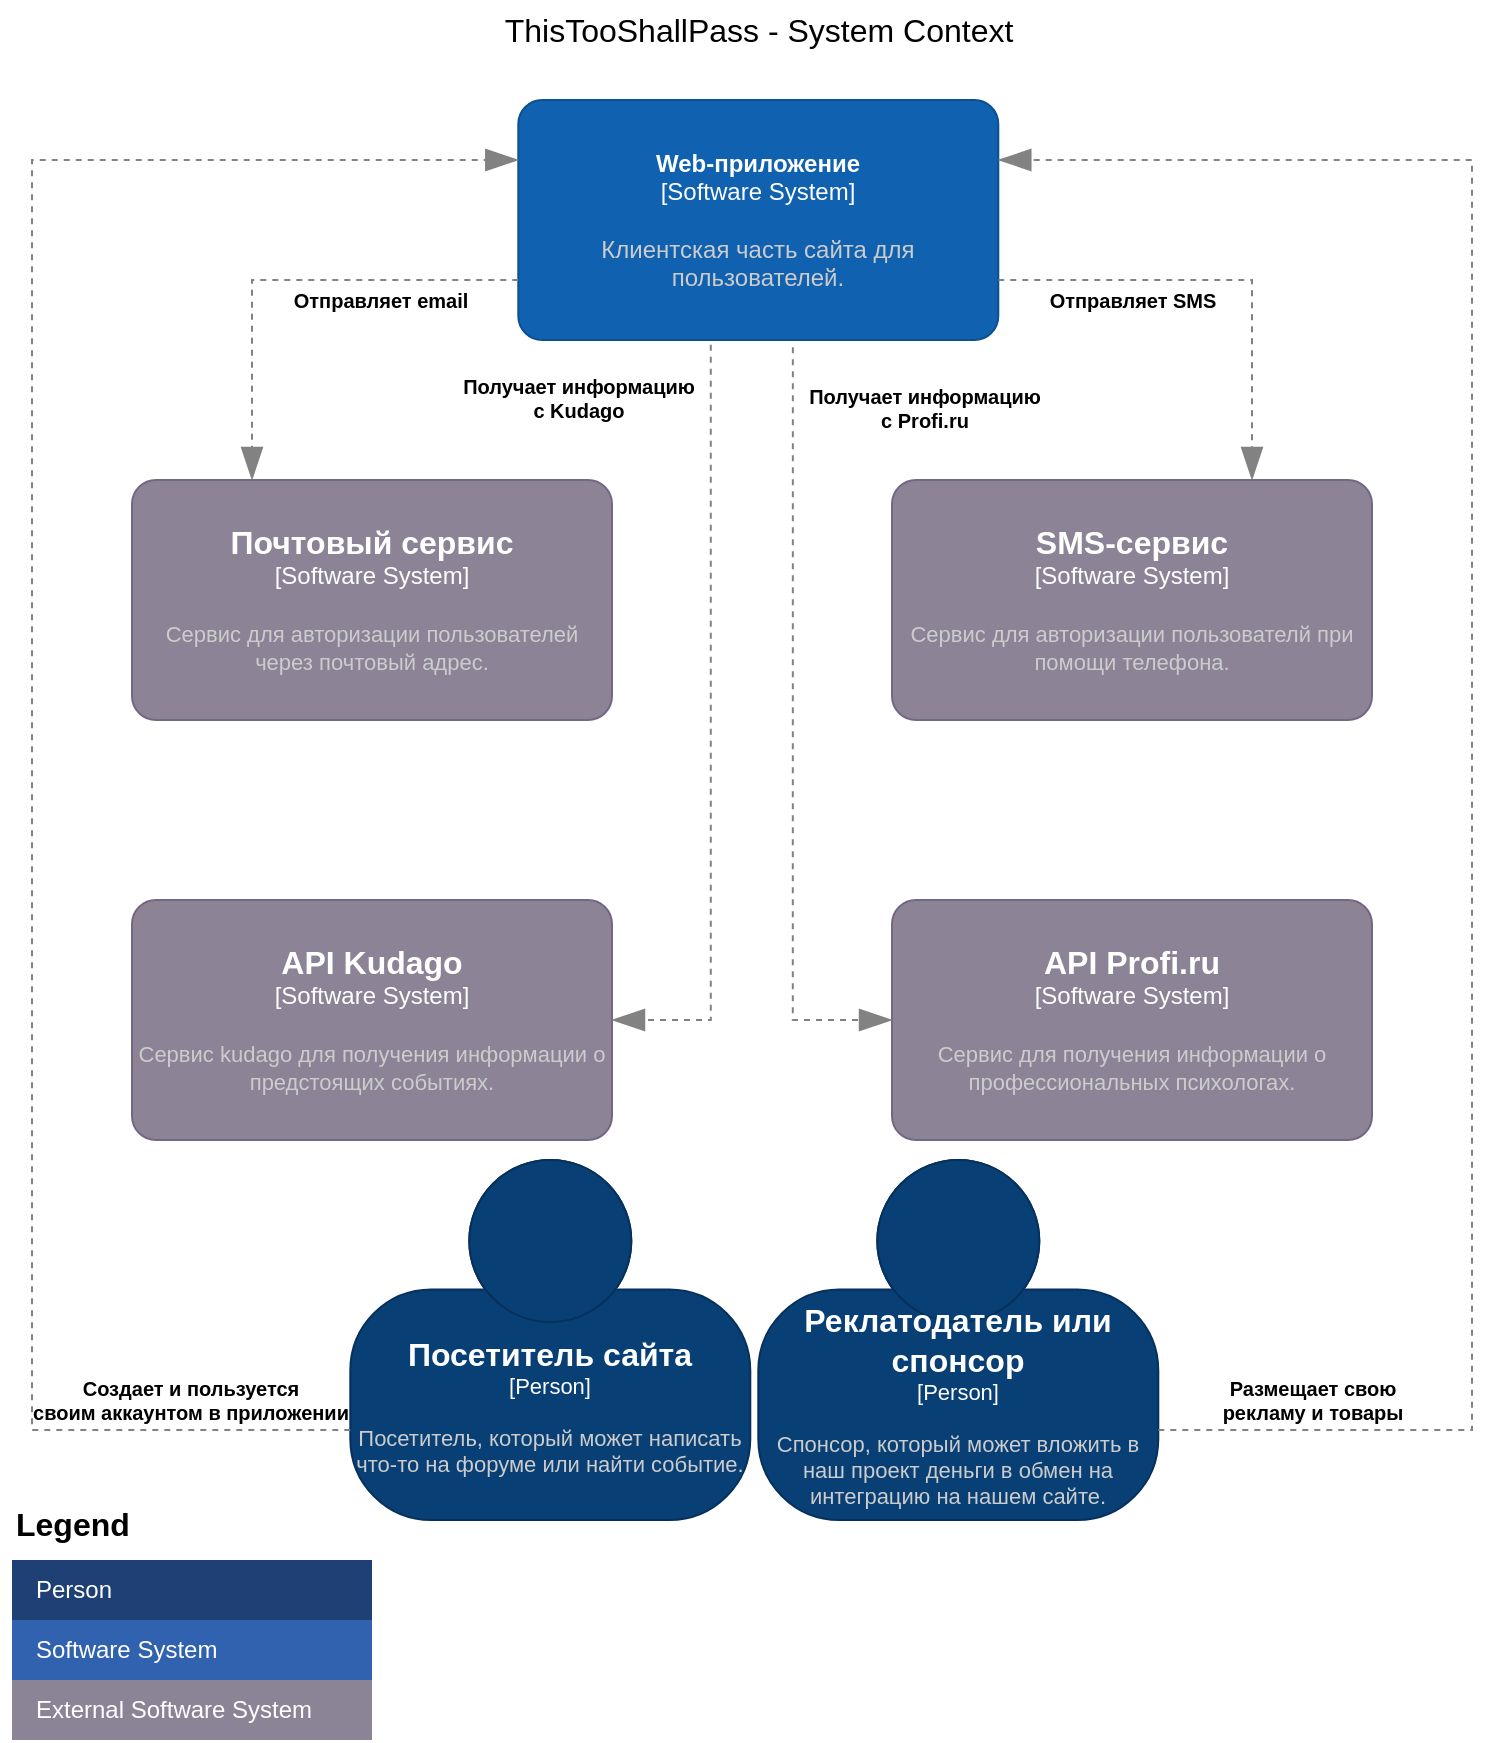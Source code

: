 <mxfile>
    <diagram id="_P-0-0fmvpumbTcfbE3D" name="C4">
        <mxGraphModel dx="698" dy="495" grid="1" gridSize="10" guides="1" tooltips="1" connect="1" arrows="1" fold="1" page="1" pageScale="1" pageWidth="827" pageHeight="1169" math="0" shadow="0">
            <root>
                <mxCell id="0"/>
                <mxCell id="1" parent="0"/>
                <object placeholders="1" c4Name="Посетитель сайта" c4Type="Person" c4Description="Посетитель, который может написать что-то на форуме или найти событие." label="&lt;font style=&quot;font-size: 16px&quot;&gt;&lt;b&gt;%c4Name%&lt;/b&gt;&lt;/font&gt;&lt;div&gt;[%c4Type%]&lt;/div&gt;&lt;br&gt;&lt;div&gt;&lt;font style=&quot;font-size: 11px&quot;&gt;&lt;font color=&quot;#cccccc&quot;&gt;%c4Description%&lt;/font&gt;&lt;/div&gt;" id="GwIg44qP09K8tckJ26IQ-31">
                    <mxCell style="html=1;fontSize=11;dashed=0;whiteSpace=wrap;fillColor=#083F75;strokeColor=#06315C;fontColor=#ffffff;shape=mxgraph.c4.person2;align=center;metaEdit=1;points=[[0.5,0,0],[1,0.5,0],[1,0.75,0],[0.75,1,0],[0.5,1,0],[0.25,1,0],[0,0.75,0],[0,0.5,0]];resizable=0;" parent="1" vertex="1">
                        <mxGeometry x="199.15" y="580" width="200" height="180" as="geometry"/>
                    </mxCell>
                </object>
                <object placeholders="1" c4Name="Реклатодатель или спонсор" c4Type="Person" c4Description="Спонсор, который может вложить в наш проект деньги в обмен на интеграцию на нашем сайте." label="&lt;font style=&quot;font-size: 16px&quot;&gt;&lt;b&gt;%c4Name%&lt;/b&gt;&lt;/font&gt;&lt;div&gt;[%c4Type%]&lt;/div&gt;&lt;br&gt;&lt;div&gt;&lt;font style=&quot;font-size: 11px&quot;&gt;&lt;font color=&quot;#cccccc&quot;&gt;%c4Description%&lt;/font&gt;&lt;/div&gt;" id="GwIg44qP09K8tckJ26IQ-32">
                    <mxCell style="html=1;fontSize=11;dashed=0;whiteSpace=wrap;fillColor=#083F75;strokeColor=#06315C;fontColor=#ffffff;shape=mxgraph.c4.person2;align=center;metaEdit=1;points=[[0.5,0,0],[1,0.5,0],[1,0.75,0],[0.75,1,0],[0.5,1,0],[0.25,1,0],[0,0.75,0],[0,0.5,0]];resizable=0;" parent="1" vertex="1">
                        <mxGeometry x="403.15" y="580" width="200" height="180" as="geometry"/>
                    </mxCell>
                </object>
                <object placeholders="1" c4Name="Web-приложение" c4Type="Software System" c4Description="Клиентская часть сайта для пользователей." label="&lt;font style=&quot;font-size: 12px;&quot;&gt;&lt;b style=&quot;font-size: 12px;&quot;&gt;%c4Name%&lt;/b&gt;&lt;/font&gt;&lt;div style=&quot;font-size: 12px;&quot;&gt;[%c4Type%]&lt;/div&gt;&lt;br style=&quot;font-size: 12px;&quot;&gt;&lt;div style=&quot;font-size: 12px;&quot;&gt;&lt;font style=&quot;font-size: 12px;&quot;&gt;&lt;font color=&quot;#cccccc&quot; style=&quot;font-size: 12px;&quot;&gt;%c4Description%&lt;/font&gt;&lt;/font&gt;&lt;/div&gt;" id="GwIg44qP09K8tckJ26IQ-34">
                    <mxCell style="rounded=1;whiteSpace=wrap;html=1;labelBackgroundColor=none;fillColor=#1061B0;fontColor=#ffffff;align=center;arcSize=10;strokeColor=#0D5091;metaEdit=1;resizable=0;points=[[0.25,0,0],[0.5,0,0],[0.75,0,0],[1,0.25,0],[1,0.5,0],[1,0.75,0],[0.75,1,0],[0.5,1,0],[0.25,1,0],[0,0.75,0],[0,0.5,0],[0,0.25,0]];gradientColor=none;fontSize=12;" parent="1" vertex="1">
                        <mxGeometry x="283.15" y="50" width="240" height="120" as="geometry"/>
                    </mxCell>
                </object>
                <object placeholders="1" c4Name="Почтовый сервис" c4Type="Software System" c4Description="Сервис для авторизации пользователей через почтовый адрес." label="&lt;font style=&quot;font-size: 16px&quot;&gt;&lt;b&gt;%c4Name%&lt;/b&gt;&lt;/font&gt;&lt;div&gt;[%c4Type%]&lt;/div&gt;&lt;br&gt;&lt;div&gt;&lt;font style=&quot;font-size: 11px&quot;&gt;&lt;font color=&quot;#cccccc&quot;&gt;%c4Description%&lt;/font&gt;&lt;/div&gt;" id="GwIg44qP09K8tckJ26IQ-35">
                    <mxCell style="rounded=1;whiteSpace=wrap;html=1;labelBackgroundColor=none;fillColor=#8C8496;fontColor=#ffffff;align=center;arcSize=10;strokeColor=#736782;metaEdit=1;resizable=0;points=[[0.25,0,0],[0.5,0,0],[0.75,0,0],[1,0.25,0],[1,0.5,0],[1,0.75,0],[0.75,1,0],[0.5,1,0],[0.25,1,0],[0,0.75,0],[0,0.5,0],[0,0.25,0]];fontSize=12;" parent="1" vertex="1">
                        <mxGeometry x="90" y="240" width="240" height="120" as="geometry"/>
                    </mxCell>
                </object>
                <object placeholders="1" c4Name="SMS-сервис" c4Type="Software System" c4Description="Сервис для авторизации пользователй при помощи телефона." label="&lt;font style=&quot;font-size: 16px&quot;&gt;&lt;b&gt;%c4Name%&lt;/b&gt;&lt;/font&gt;&lt;div&gt;[%c4Type%]&lt;/div&gt;&lt;br&gt;&lt;div&gt;&lt;font style=&quot;font-size: 11px&quot;&gt;&lt;font color=&quot;#cccccc&quot;&gt;%c4Description%&lt;/font&gt;&lt;/div&gt;" id="GwIg44qP09K8tckJ26IQ-36">
                    <mxCell style="rounded=1;whiteSpace=wrap;html=1;labelBackgroundColor=none;fillColor=#8C8496;fontColor=#ffffff;align=center;arcSize=10;strokeColor=#736782;metaEdit=1;resizable=0;points=[[0.25,0,0],[0.5,0,0],[0.75,0,0],[1,0.25,0],[1,0.5,0],[1,0.75,0],[0.75,1,0],[0.5,1,0],[0.25,1,0],[0,0.75,0],[0,0.5,0],[0,0.25,0]];fontSize=12;" parent="1" vertex="1">
                        <mxGeometry x="470" y="240" width="240" height="120" as="geometry"/>
                    </mxCell>
                </object>
                <object placeholders="1" c4Name="API Kudago" c4Type="Software System" c4Description="Сервис kudago для получения информации о предстоящих событиях." label="&lt;font style=&quot;font-size: 16px&quot;&gt;&lt;b&gt;%c4Name%&lt;/b&gt;&lt;/font&gt;&lt;div&gt;[%c4Type%]&lt;/div&gt;&lt;br&gt;&lt;div&gt;&lt;font style=&quot;font-size: 11px&quot;&gt;&lt;font color=&quot;#cccccc&quot;&gt;%c4Description%&lt;/font&gt;&lt;/div&gt;" id="GwIg44qP09K8tckJ26IQ-37">
                    <mxCell style="rounded=1;whiteSpace=wrap;html=1;labelBackgroundColor=none;fillColor=#8C8496;fontColor=#ffffff;align=center;arcSize=10;strokeColor=#736782;metaEdit=1;resizable=0;points=[[0.25,0,0],[0.5,0,0],[0.75,0,0],[1,0.25,0],[1,0.5,0],[1,0.75,0],[0.75,1,0],[0.5,1,0],[0.25,1,0],[0,0.75,0],[0,0.5,0],[0,0.25,0]];fontSize=12;" parent="1" vertex="1">
                        <mxGeometry x="90" y="450" width="240" height="120" as="geometry"/>
                    </mxCell>
                </object>
                <object placeholders="1" c4Name="API Profi.ru" c4Type="Software System" c4Description="Сервис для получения информации о профессиональных психологах." label="&lt;font style=&quot;font-size: 16px&quot;&gt;&lt;b&gt;%c4Name%&lt;/b&gt;&lt;/font&gt;&lt;div&gt;[%c4Type%]&lt;/div&gt;&lt;br&gt;&lt;div&gt;&lt;font style=&quot;font-size: 11px&quot;&gt;&lt;font color=&quot;#cccccc&quot;&gt;%c4Description%&lt;/font&gt;&lt;/div&gt;" id="GwIg44qP09K8tckJ26IQ-38">
                    <mxCell style="rounded=1;whiteSpace=wrap;html=1;labelBackgroundColor=none;fillColor=#8C8496;fontColor=#ffffff;align=center;arcSize=10;strokeColor=#736782;metaEdit=1;resizable=0;points=[[0.25,0,0],[0.5,0,0],[0.75,0,0],[1,0.25,0],[1,0.5,0],[1,0.75,0],[0.75,1,0],[0.5,1,0],[0.25,1,0],[0,0.75,0],[0,0.5,0],[0,0.25,0]];fontSize=12;" parent="1" vertex="1">
                        <mxGeometry x="470" y="450" width="240" height="120" as="geometry"/>
                    </mxCell>
                </object>
                <object placeholders="1" c4Type="Relationship" c4Description="Отправляет email" label="&lt;div style=&quot;text-align: left&quot;&gt;&lt;div style=&quot;text-align: center&quot;&gt;&lt;b&gt;%c4Description%&lt;/b&gt;&lt;/div&gt;&lt;/div&gt;" id="GwIg44qP09K8tckJ26IQ-41">
                    <mxCell style="endArrow=blockThin;html=1;fontSize=10;fontColor=default;strokeWidth=1;endFill=1;strokeColor=#828282;elbow=vertical;metaEdit=1;endSize=14;startSize=14;jumpStyle=arc;jumpSize=16;rounded=0;edgeStyle=orthogonalEdgeStyle;dashed=1;exitX=0;exitY=0.75;exitDx=0;exitDy=0;exitPerimeter=0;entryX=0.25;entryY=0;entryDx=0;entryDy=0;entryPerimeter=0;" parent="1" source="GwIg44qP09K8tckJ26IQ-34" target="GwIg44qP09K8tckJ26IQ-35" edge="1">
                        <mxGeometry x="-0.402" y="10" width="240" relative="1" as="geometry">
                            <mxPoint x="139.15" y="180" as="sourcePoint"/>
                            <mxPoint x="379.15" y="180" as="targetPoint"/>
                            <mxPoint as="offset"/>
                        </mxGeometry>
                    </mxCell>
                </object>
                <object placeholders="1" c4Type="Relationship" c4Description="Отправляет SMS" label="&lt;div style=&quot;text-align: left&quot;&gt;&lt;div style=&quot;text-align: center&quot;&gt;&lt;b&gt;%c4Description%&lt;/b&gt;&lt;/div&gt;&lt;/div&gt;" id="GwIg44qP09K8tckJ26IQ-42">
                    <mxCell style="endArrow=blockThin;html=1;fontSize=10;fontColor=default;strokeWidth=1;endFill=1;strokeColor=#828282;elbow=vertical;metaEdit=1;endSize=14;startSize=14;jumpStyle=arc;jumpSize=16;rounded=0;edgeStyle=orthogonalEdgeStyle;dashed=1;exitX=1;exitY=0.75;exitDx=0;exitDy=0;exitPerimeter=0;entryX=0.75;entryY=0;entryDx=0;entryDy=0;entryPerimeter=0;" parent="1" source="GwIg44qP09K8tckJ26IQ-34" target="GwIg44qP09K8tckJ26IQ-36" edge="1">
                        <mxGeometry x="-0.411" y="-10" width="240" relative="1" as="geometry">
                            <mxPoint x="359.15" y="240" as="sourcePoint"/>
                            <mxPoint x="599.15" y="240" as="targetPoint"/>
                            <mxPoint as="offset"/>
                        </mxGeometry>
                    </mxCell>
                </object>
                <object placeholders="1" c4Type="Relationship" c4Description="Получает информацию&#10;с Profi.ru" label="&lt;div style=&quot;text-align: left&quot;&gt;&lt;div style=&quot;text-align: center&quot;&gt;&lt;b&gt;%c4Description%&lt;/b&gt;&lt;/div&gt;&lt;/div&gt;" id="GwIg44qP09K8tckJ26IQ-43">
                    <mxCell style="endArrow=blockThin;html=1;fontSize=10;fontColor=default;strokeWidth=1;endFill=1;strokeColor=#828282;elbow=vertical;metaEdit=1;endSize=14;startSize=14;jumpStyle=arc;jumpSize=16;rounded=0;edgeStyle=orthogonalEdgeStyle;dashed=1;exitX=0.572;exitY=1.03;exitDx=0;exitDy=0;exitPerimeter=0;entryX=0;entryY=0.5;entryDx=0;entryDy=0;entryPerimeter=0;" parent="1" source="GwIg44qP09K8tckJ26IQ-34" target="GwIg44qP09K8tckJ26IQ-38" edge="1">
                        <mxGeometry x="-0.84" y="66" width="240" relative="1" as="geometry">
                            <mxPoint x="359.15" y="370" as="sourcePoint"/>
                            <mxPoint x="599.15" y="370" as="targetPoint"/>
                            <mxPoint y="-1" as="offset"/>
                        </mxGeometry>
                    </mxCell>
                </object>
                <object placeholders="1" c4Type="Relationship" c4Description="Получает информацию&#10;с Kudago" label="&lt;div style=&quot;text-align: left&quot;&gt;&lt;div style=&quot;text-align: center&quot;&gt;&lt;b&gt;%c4Description%&lt;/b&gt;&lt;/div&gt;&lt;/div&gt;" id="GwIg44qP09K8tckJ26IQ-45">
                    <mxCell style="endArrow=blockThin;html=1;fontSize=10;fontColor=default;strokeWidth=1;endFill=1;strokeColor=#828282;elbow=vertical;metaEdit=1;endSize=14;startSize=14;jumpStyle=arc;jumpSize=16;rounded=0;edgeStyle=orthogonalEdgeStyle;dashed=1;exitX=0.401;exitY=1.02;exitDx=0;exitDy=0;exitPerimeter=0;entryX=1;entryY=0.5;entryDx=0;entryDy=0;entryPerimeter=0;" parent="1" source="GwIg44qP09K8tckJ26IQ-34" target="GwIg44qP09K8tckJ26IQ-37" edge="1">
                        <mxGeometry x="-0.857" y="-66" width="240" relative="1" as="geometry">
                            <mxPoint x="359.15" y="330" as="sourcePoint"/>
                            <mxPoint x="599.15" y="330" as="targetPoint"/>
                            <mxPoint y="-1" as="offset"/>
                        </mxGeometry>
                    </mxCell>
                </object>
                <object placeholders="1" c4Type="Relationship" c4Description="Размещает свою&#10;рекламу и товары" label="&lt;div style=&quot;text-align: left&quot;&gt;&lt;div style=&quot;text-align: center&quot;&gt;&lt;b&gt;%c4Description%&lt;/b&gt;&lt;/div&gt;&lt;/div&gt;" id="0zMW2U0PkaTWzkSYRZjS-30">
                    <mxCell style="endArrow=blockThin;html=1;fontSize=10;fontColor=default;strokeWidth=1;endFill=1;strokeColor=#828282;elbow=vertical;metaEdit=1;endSize=14;startSize=14;jumpStyle=arc;jumpSize=16;rounded=0;edgeStyle=orthogonalEdgeStyle;dashed=1;exitX=1;exitY=0.75;exitDx=0;exitDy=0;exitPerimeter=0;entryX=1;entryY=0.25;entryDx=0;entryDy=0;entryPerimeter=0;" parent="1" source="GwIg44qP09K8tckJ26IQ-32" target="GwIg44qP09K8tckJ26IQ-34" edge="1">
                        <mxGeometry x="-0.851" y="15" width="240" relative="1" as="geometry">
                            <mxPoint x="460" y="400" as="sourcePoint"/>
                            <mxPoint x="700" y="400" as="targetPoint"/>
                            <Array as="points">
                                <mxPoint x="760" y="715"/>
                                <mxPoint x="760" y="80"/>
                            </Array>
                            <mxPoint as="offset"/>
                        </mxGeometry>
                    </mxCell>
                </object>
                <object placeholders="1" c4Type="Relationship" c4Description="Создает и пользуется&#10;своим аккаунтом в приложении" label="&lt;div style=&quot;text-align: left&quot;&gt;&lt;div style=&quot;text-align: center&quot;&gt;&lt;b&gt;%c4Description%&lt;/b&gt;&lt;/div&gt;&lt;/div&gt;" id="0zMW2U0PkaTWzkSYRZjS-31">
                    <mxCell style="endArrow=blockThin;html=1;fontSize=10;fontColor=default;strokeWidth=1;endFill=1;strokeColor=#828282;elbow=vertical;metaEdit=1;endSize=14;startSize=14;jumpStyle=arc;jumpSize=16;rounded=0;edgeStyle=orthogonalEdgeStyle;dashed=1;exitX=0;exitY=0.75;exitDx=0;exitDy=0;exitPerimeter=0;entryX=0;entryY=0.25;entryDx=0;entryDy=0;entryPerimeter=0;" parent="1" source="GwIg44qP09K8tckJ26IQ-31" target="GwIg44qP09K8tckJ26IQ-34" edge="1">
                        <mxGeometry x="-0.847" y="-15" width="240" relative="1" as="geometry">
                            <mxPoint x="380" y="530" as="sourcePoint"/>
                            <mxPoint x="620" y="530" as="targetPoint"/>
                            <Array as="points">
                                <mxPoint x="40" y="715"/>
                                <mxPoint x="40" y="80"/>
                            </Array>
                            <mxPoint x="-1" as="offset"/>
                        </mxGeometry>
                    </mxCell>
                </object>
                <mxCell id="0zMW2U0PkaTWzkSYRZjS-32" value="Legend" style="align=left;fontSize=16;fontStyle=1;strokeColor=none;fillColor=none;fontColor=default;spacingTop=-8;resizable=0;" parent="1" vertex="1">
                    <mxGeometry x="30" y="750" width="180" height="30" as="geometry"/>
                </mxCell>
                <mxCell id="0zMW2U0PkaTWzkSYRZjS-33" value="" style="shape=table;html=1;whiteSpace=wrap;startSize=0;container=1;collapsible=0;childLayout=tableLayout;fillColor=none;align=left;spacingLeft=10;strokeColor=none;rounded=1;arcSize=11;fontColor=#FFFFFF;resizable=0;points=[[0.25,0,0],[0.5,0,0],[0.75,0,0],[1,0.25,0],[1,0.5,0],[1,0.75,0],[0.75,1,0],[0.5,1,0],[0.25,1,0],[0,0.75,0],[0,0.5,0],[0,0.25,0]];fontSize=12;" parent="1" vertex="1">
                    <mxGeometry x="30" y="780" width="180" height="90" as="geometry"/>
                </mxCell>
                <mxCell id="0zMW2U0PkaTWzkSYRZjS-34" value="Person" style="shape=partialRectangle;html=1;whiteSpace=wrap;connectable=0;fillColor=#1E4074;top=0;left=0;bottom=0;right=0;overflow=hidden;pointerEvents=1;align=left;spacingLeft=10;strokeColor=none;fontColor=#FFFFFF;fontSize=12;" parent="0zMW2U0PkaTWzkSYRZjS-33" vertex="1">
                    <mxGeometry width="180" height="30" as="geometry"/>
                </mxCell>
                <mxCell id="0zMW2U0PkaTWzkSYRZjS-35" value="Software System" style="shape=partialRectangle;html=1;whiteSpace=wrap;connectable=0;fillColor=#3162AF;top=0;left=0;bottom=0;right=0;overflow=hidden;pointerEvents=1;align=left;spacingLeft=10;fontColor=#FFFFFF;fontSize=12;" parent="0zMW2U0PkaTWzkSYRZjS-33" vertex="1">
                    <mxGeometry y="30" width="180" height="30" as="geometry"/>
                </mxCell>
                <mxCell id="0zMW2U0PkaTWzkSYRZjS-39" value="External Software System" style="shape=partialRectangle;html=1;whiteSpace=wrap;connectable=0;fillColor=#8B8496;top=0;left=0;bottom=0;right=0;overflow=hidden;pointerEvents=1;align=left;spacingLeft=10;fontColor=#FFFFFF;fontSize=12;" parent="0zMW2U0PkaTWzkSYRZjS-33" vertex="1">
                    <mxGeometry y="60" width="180" height="30" as="geometry"/>
                </mxCell>
                <mxCell id="2" value="&lt;font style=&quot;font-size: 16px;&quot;&gt;ThisTooShallPass - System Context&lt;/font&gt;" style="text;html=1;align=center;verticalAlign=middle;resizable=0;points=[];autosize=1;strokeColor=none;fillColor=none;" vertex="1" parent="1">
                    <mxGeometry x="263.15" width="280" height="30" as="geometry"/>
                </mxCell>
            </root>
        </mxGraphModel>
    </diagram>
</mxfile>